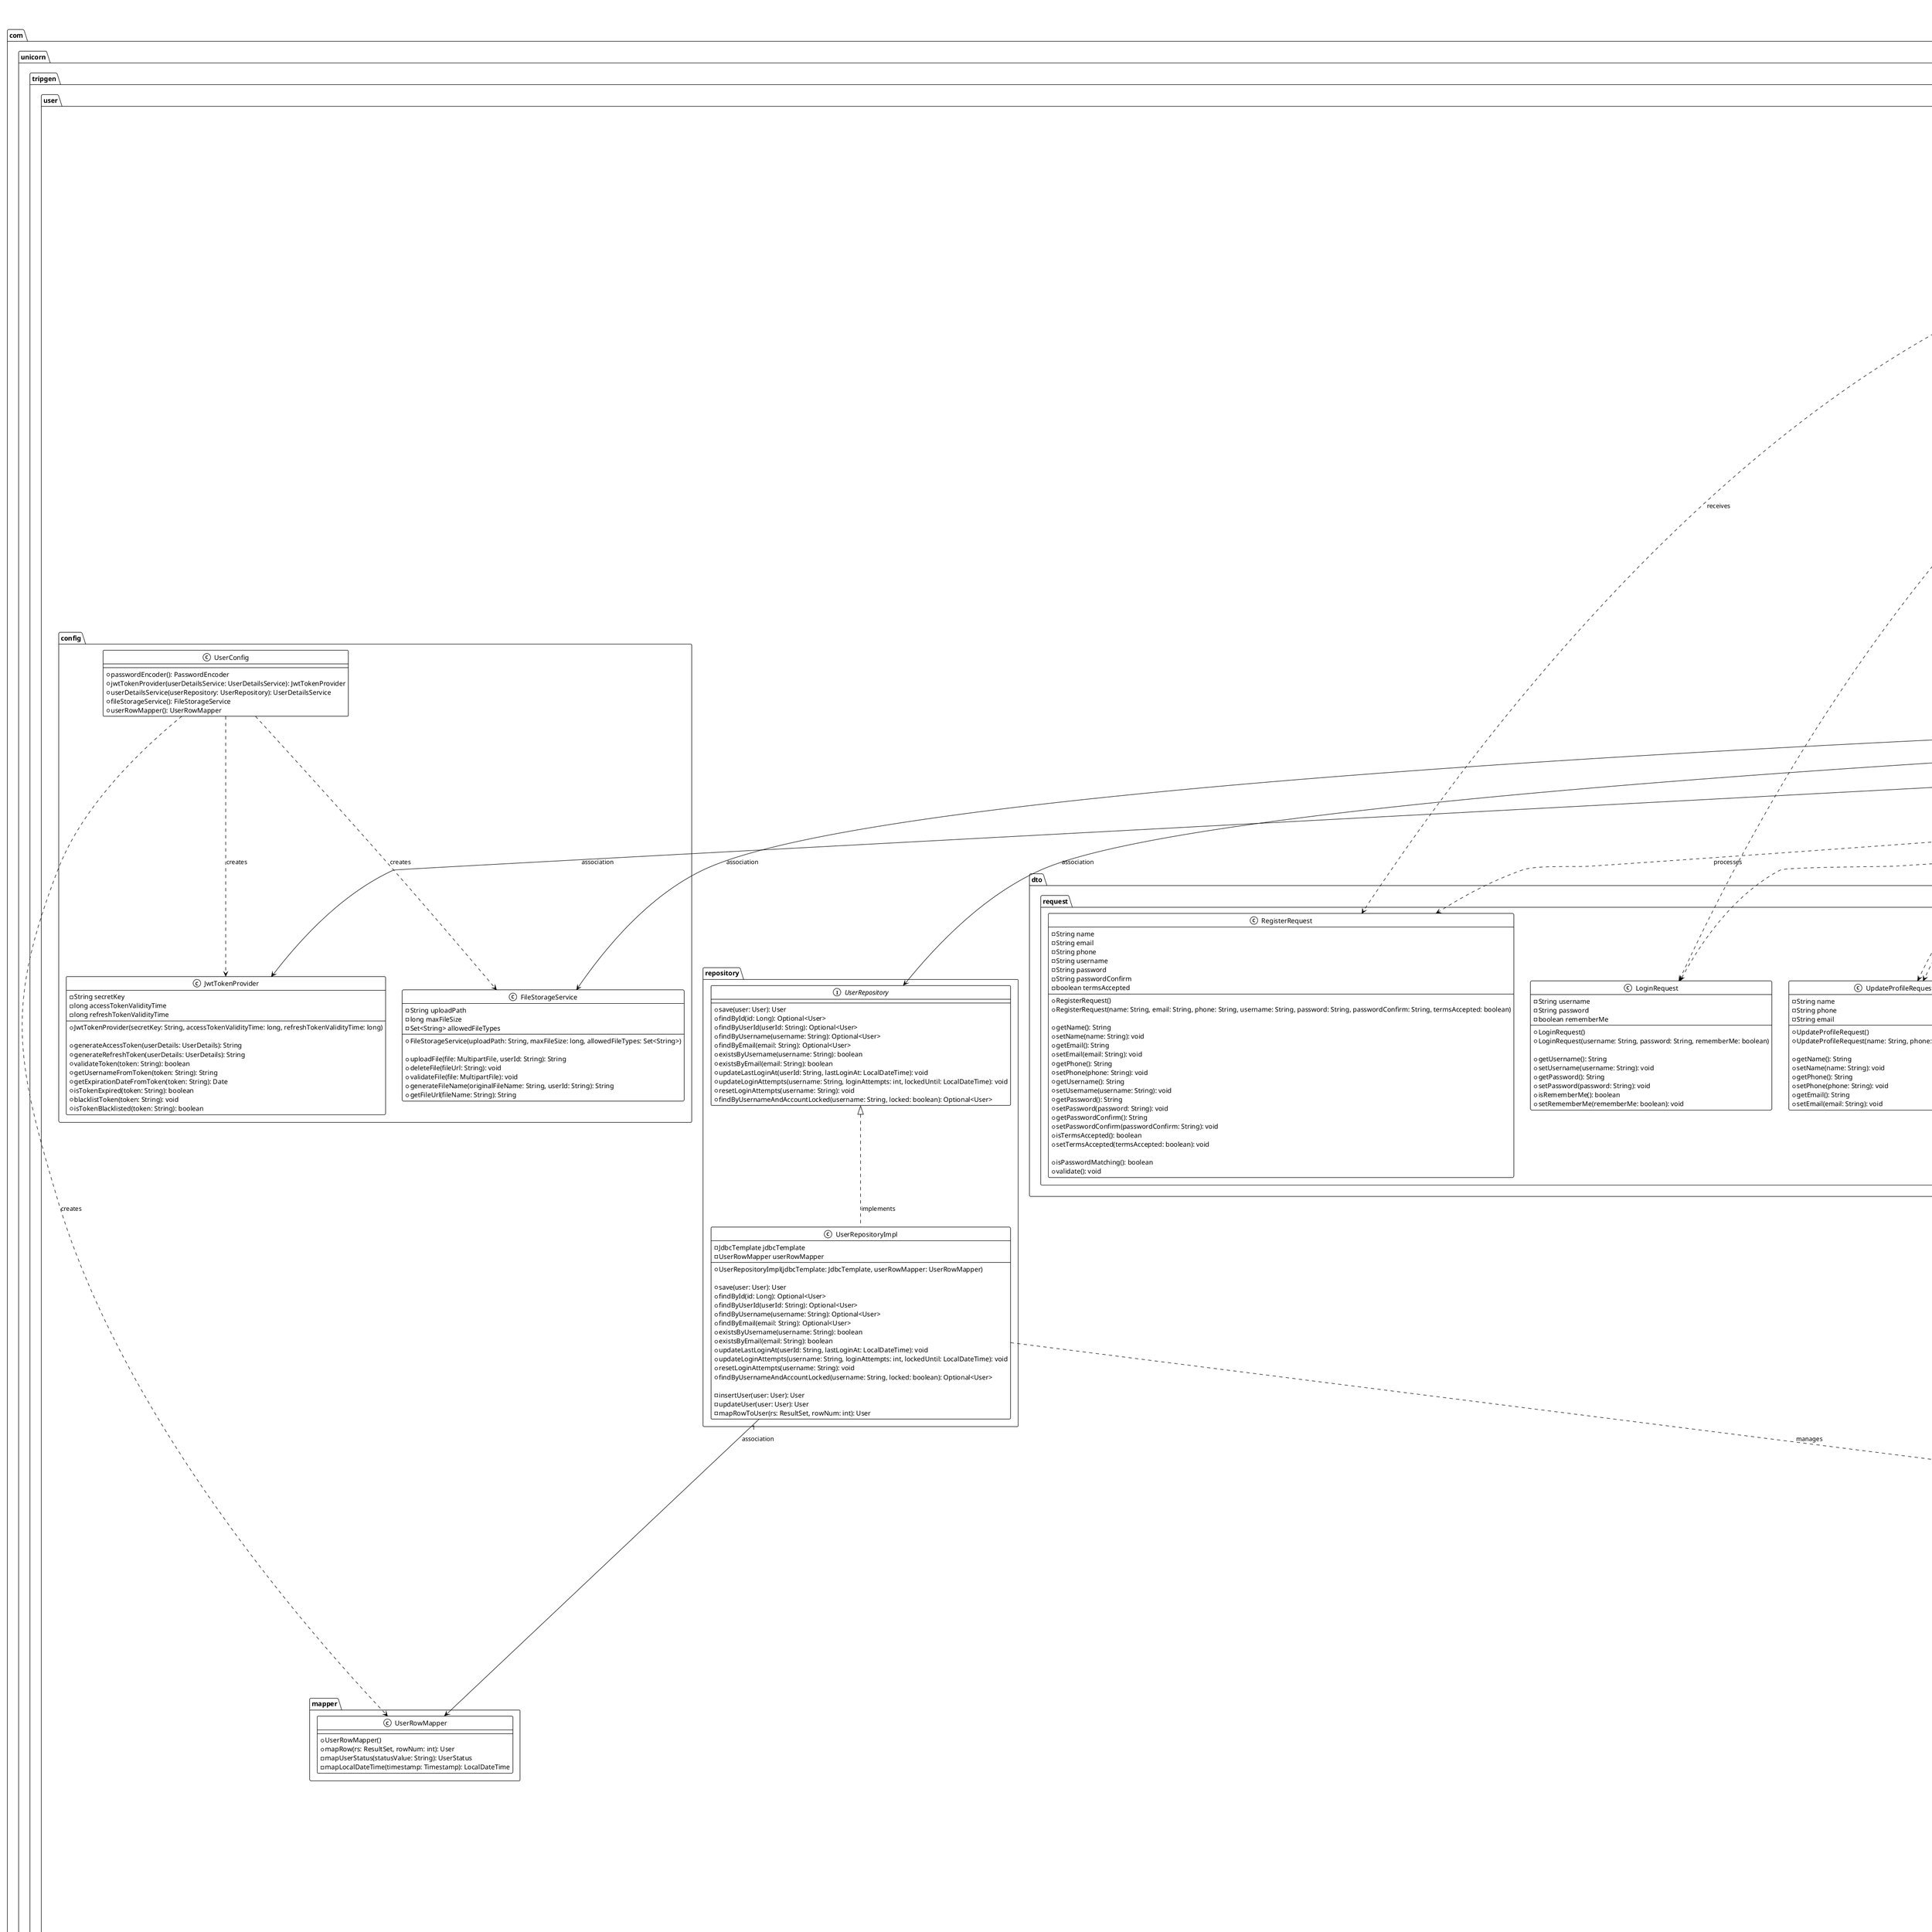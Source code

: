 @startuml
!theme mono

title User 서비스 클래스 설계서 (Layered Architecture)

' ======================================
' Layered Architecture Packages
' ======================================
package "com.unicorn.tripgen.user.controller" {
    class UserController {
        -UserService userService
        +UserController(userService: UserService)
        
        ' Authentication APIs
        +registerUser(request: RegisterRequest): ResponseEntity<ApiResponse<RegisterResponse>>
        +loginUser(request: LoginRequest): ResponseEntity<ApiResponse<LoginResponse>>
        +logoutUser(request: HttpServletRequest): ResponseEntity<ApiResponse<String>>
        +checkUsername(username: String): ResponseEntity<ApiResponse<UsernameCheckResponse>>
        +checkEmail(email: String): ResponseEntity<ApiResponse<EmailCheckResponse>>
        
        ' Profile APIs
        +getProfile(authentication: Authentication): ResponseEntity<ApiResponse<UserProfile>>
        +updateProfile(request: UpdateProfileRequest, authentication: Authentication): ResponseEntity<ApiResponse<UserProfile>>
        +uploadAvatar(file: MultipartFile, authentication: Authentication): ResponseEntity<ApiResponse<AvatarUploadResponse>>
        +changePassword(request: ChangePasswordRequest, authentication: Authentication): ResponseEntity<ApiResponse<String>>
    }
}

package "com.unicorn.tripgen.user.service" {
    interface UserService {
        ' Authentication services
        +register(request: RegisterRequest): RegisterResponse
        +login(request: LoginRequest): LoginResponse
        +logout(token: String): void
        +checkUsernameAvailability(username: String): boolean
        +checkEmailAvailability(email: String): boolean
        
        ' Profile services
        +getProfile(userId: String): UserProfile
        +updateProfile(userId: String, request: UpdateProfileRequest): UserProfile
        +uploadAvatar(userId: String, file: MultipartFile): String
        +changePassword(userId: String, request: ChangePasswordRequest): void
        
        ' User management
        +getUserById(userId: String): User
        +getUserByUsername(username: String): User
        +getUserByEmail(email: String): User
        +isAccountLocked(username: String): boolean
        +updateLoginAttempts(username: String, success: boolean): void
    }
    
    class UserServiceImpl {
        -UserRepository userRepository
        -PasswordEncoder passwordEncoder
        -JwtTokenProvider jwtTokenProvider
        -RedisTemplate<String, Object> redisTemplate
        -FileStorageService fileStorageService
        
        +UserServiceImpl(userRepository: UserRepository, passwordEncoder: PasswordEncoder, jwtTokenProvider: JwtTokenProvider, redisTemplate: RedisTemplate<String, Object>, fileStorageService: FileStorageService)
        
        ' Authentication implementations
        +register(request: RegisterRequest): RegisterResponse
        +login(request: LoginRequest): LoginResponse
        +logout(token: String): void
        +checkUsernameAvailability(username: String): boolean
        +checkEmailAvailability(email: String): boolean
        
        ' Profile implementations
        +getProfile(userId: String): UserProfile
        +updateProfile(userId: String, request: UpdateProfileRequest): UserProfile
        +uploadAvatar(userId: String, file: MultipartFile): String
        +changePassword(userId: String, request: ChangePasswordRequest): void
        
        ' User management implementations
        +getUserById(userId: String): User
        +getUserByUsername(username: String): User
        +getUserByEmail(email: String): User
        +isAccountLocked(username: String): boolean
        +updateLoginAttempts(username: String, success: boolean): void
        
        ' Private helper methods
        -validateRegisterRequest(request: RegisterRequest): void
        -validateLoginRequest(request: LoginRequest): void
        -validateUpdateProfileRequest(request: UpdateProfileRequest): void
        -validatePasswordChangeRequest(request: ChangePasswordRequest): void
        -validateImageFile(file: MultipartFile): void
        -generateTokens(user: User): TokenPair
        -convertToUserProfile(user: User): UserProfile
        -handleFailedLogin(username: String): void
        -resetLoginAttempts(username: String): void
    }
}

package "com.unicorn.tripgen.user.repository" {
    interface UserRepository {
        +save(user: User): User
        +findById(id: Long): Optional<User>
        +findByUserId(userId: String): Optional<User>
        +findByUsername(username: String): Optional<User>
        +findByEmail(email: String): Optional<User>
        +existsByUsername(username: String): boolean
        +existsByEmail(email: String): boolean
        +updateLastLoginAt(userId: String, lastLoginAt: LocalDateTime): void
        +updateLoginAttempts(username: String, loginAttempts: int, lockedUntil: LocalDateTime): void
        +resetLoginAttempts(username: String): void
        +findByUsernameAndAccountLocked(username: String, locked: boolean): Optional<User>
    }
    
    class UserRepositoryImpl {
        -JdbcTemplate jdbcTemplate
        -UserRowMapper userRowMapper
        
        +UserRepositoryImpl(jdbcTemplate: JdbcTemplate, userRowMapper: UserRowMapper)
        
        +save(user: User): User
        +findById(id: Long): Optional<User>
        +findByUserId(userId: String): Optional<User>
        +findByUsername(username: String): Optional<User>
        +findByEmail(email: String): Optional<User>
        +existsByUsername(username: String): boolean
        +existsByEmail(email: String): boolean
        +updateLastLoginAt(userId: String, lastLoginAt: LocalDateTime): void
        +updateLoginAttempts(username: String, loginAttempts: int, lockedUntil: LocalDateTime): void
        +resetLoginAttempts(username: String): void
        +findByUsernameAndAccountLocked(username: String, locked: boolean): Optional<User>
        
        ' Private helper methods
        -insertUser(user: User): User
        -updateUser(user: User): User
        -mapRowToUser(rs: ResultSet, rowNum: int): User
    }
}

package "com.unicorn.tripgen.user.entity" {
    class User {
        -Long id
        -String userId
        -String username
        -String password
        -String name
        -String email
        -String phone
        -String avatarUrl
        -UserStatus status
        -int loginAttempts
        -LocalDateTime lockedUntil
        -LocalDateTime lastLoginAt
        -String createdBy
        -String updatedBy
        -LocalDateTime createdAt
        -LocalDateTime updatedAt
        
        +User()
        +User(username: String, password: String, name: String, email: String, phone: String)
        
        ' Getters and Setters
        +getId(): Long
        +setId(id: Long): void
        +getUserId(): String
        +setUserId(userId: String): void
        +getUsername(): String
        +setUsername(username: String): void
        +getPassword(): String
        +setPassword(password: String): void
        +getName(): String
        +setName(name: String): void
        +getEmail(): String
        +setEmail(email: String): void
        +getPhone(): String
        +setPhone(phone: String): void
        +getAvatarUrl(): String
        +setAvatarUrl(avatarUrl: String): void
        +getStatus(): UserStatus
        +setStatus(status: UserStatus): void
        +getLoginAttempts(): int
        +setLoginAttempts(loginAttempts: int): void
        +getLockedUntil(): LocalDateTime
        +setLockedUntil(lockedUntil: LocalDateTime): void
        +getLastLoginAt(): LocalDateTime
        +setLastLoginAt(lastLoginAt: LocalDateTime): void
        +getCreatedBy(): String
        +setCreatedBy(createdBy: String): void
        +getUpdatedBy(): String
        +setUpdatedBy(updatedBy: String): void
        +getCreatedAt(): LocalDateTime
        +setCreatedAt(createdAt: LocalDateTime): void
        +getUpdatedAt(): LocalDateTime
        +setUpdatedAt(updatedAt: LocalDateTime): void
        
        ' Business methods
        +isAccountLocked(): boolean
        +incrementLoginAttempts(): void
        +resetLoginAttempts(): void
        +lockAccount(lockDurationMinutes: int): void
        +updateLastLogin(): void
        +isActive(): boolean
        +generateUserId(): void
    }
    
    enum UserStatus {
        ACTIVE
        INACTIVE
        SUSPENDED
        LOCKED
        DELETED
    }
}

package "com.unicorn.tripgen.user.dto.request" {
    class RegisterRequest {
        -String name
        -String email
        -String phone
        -String username
        -String password
        -String passwordConfirm
        -boolean termsAccepted
        
        +RegisterRequest()
        +RegisterRequest(name: String, email: String, phone: String, username: String, password: String, passwordConfirm: String, termsAccepted: boolean)
        
        ' Getters and Setters
        +getName(): String
        +setName(name: String): void
        +getEmail(): String
        +setEmail(email: String): void
        +getPhone(): String
        +setPhone(phone: String): void
        +getUsername(): String
        +setUsername(username: String): void
        +getPassword(): String
        +setPassword(password: String): void
        +getPasswordConfirm(): String
        +setPasswordConfirm(passwordConfirm: String): void
        +isTermsAccepted(): boolean
        +setTermsAccepted(termsAccepted: boolean): void
        
        ' Validation methods
        +isPasswordMatching(): boolean
        +validate(): void
    }
    
    class LoginRequest {
        -String username
        -String password
        -boolean rememberMe
        
        +LoginRequest()
        +LoginRequest(username: String, password: String, rememberMe: boolean)
        
        ' Getters and Setters
        +getUsername(): String
        +setUsername(username: String): void
        +getPassword(): String
        +setPassword(password: String): void
        +isRememberMe(): boolean
        +setRememberMe(rememberMe: boolean): void
    }
    
    class UpdateProfileRequest {
        -String name
        -String phone
        -String email
        
        +UpdateProfileRequest()
        +UpdateProfileRequest(name: String, phone: String, email: String)
        
        ' Getters and Setters
        +getName(): String
        +setName(name: String): void
        +getPhone(): String
        +setPhone(phone: String): void
        +getEmail(): String
        +setEmail(email: String): void
    }
    
    class ChangePasswordRequest {
        -String currentPassword
        -String newPassword
        -String newPasswordConfirm
        
        +ChangePasswordRequest()
        +ChangePasswordRequest(currentPassword: String, newPassword: String, newPasswordConfirm: String)
        
        ' Getters and Setters
        +getCurrentPassword(): String
        +setCurrentPassword(currentPassword: String): void
        +getNewPassword(): String
        +setNewPassword(newPassword: String): void
        +getNewPasswordConfirm(): String
        +setNewPasswordConfirm(newPasswordConfirm: String): void
        
        ' Validation methods
        +isNewPasswordMatching(): boolean
    }
}

package "com.unicorn.tripgen.user.dto.response" {
    class RegisterResponse {
        -String userId
        -String username
        -String message
        
        +RegisterResponse()
        +RegisterResponse(userId: String, username: String, message: String)
        
        ' Getters and Setters
        +getUserId(): String
        +setUserId(userId: String): void
        +getUsername(): String
        +setUsername(username: String): void
        +getMessage(): String
        +setMessage(message: String): void
    }
    
    class LoginResponse {
        -String accessToken
        -String refreshToken
        -String tokenType
        -int expiresIn
        -UserProfile user
        
        +LoginResponse()
        +LoginResponse(accessToken: String, refreshToken: String, tokenType: String, expiresIn: int, user: UserProfile)
        
        ' Getters and Setters
        +getAccessToken(): String
        +setAccessToken(accessToken: String): void
        +getRefreshToken(): String
        +setRefreshToken(refreshToken: String): void
        +getTokenType(): String
        +setTokenType(tokenType: String): void
        +getExpiresIn(): int
        +setExpiresIn(expiresIn: int): void
        +getUser(): UserProfile
        +setUser(user: UserProfile): void
    }
    
    class UserProfile {
        -String userId
        -String username
        -String name
        -String email
        -String phone
        -String avatarUrl
        -LocalDateTime createdAt
        -LocalDateTime updatedAt
        
        +UserProfile()
        +UserProfile(userId: String, username: String, name: String, email: String, phone: String, avatarUrl: String, createdAt: LocalDateTime, updatedAt: LocalDateTime)
        
        ' Getters and Setters
        +getUserId(): String
        +setUserId(userId: String): void
        +getUsername(): String
        +setUsername(username: String): void
        +getName(): String
        +setName(name: String): void
        +getEmail(): String
        +setEmail(email: String): void
        +getPhone(): String
        +setPhone(phone: String): void
        +getAvatarUrl(): String
        +setAvatarUrl(avatarUrl: String): void
        +getCreatedAt(): LocalDateTime
        +setCreatedAt(createdAt: LocalDateTime): void
        +getUpdatedAt(): LocalDateTime
        +setUpdatedAt(updatedAt: LocalDateTime): void
    }
    
    class UsernameCheckResponse {
        -boolean available
        -String message
        
        +UsernameCheckResponse()
        +UsernameCheckResponse(available: boolean, message: String)
        
        ' Getters and Setters
        +isAvailable(): boolean
        +setAvailable(available: boolean): void
        +getMessage(): String
        +setMessage(message: String): void
    }
    
    class EmailCheckResponse {
        -boolean available
        -String message
        
        +EmailCheckResponse()
        +EmailCheckResponse(available: boolean, message: String)
        
        ' Getters and Setters
        +isAvailable(): boolean
        +setAvailable(available: boolean): void
        +getMessage(): String
        +setMessage(message: String): void
    }
    
    class AvatarUploadResponse {
        -String avatarUrl
        
        +AvatarUploadResponse()
        +AvatarUploadResponse(avatarUrl: String)
        
        ' Getters and Setters
        +getAvatarUrl(): String
        +setAvatarUrl(avatarUrl: String): void
    }
    
    class TokenPair {
        -String accessToken
        -String refreshToken
        -int expiresIn
        
        +TokenPair()
        +TokenPair(accessToken: String, refreshToken: String, expiresIn: int)
        
        ' Getters and Setters
        +getAccessToken(): String
        +setAccessToken(accessToken: String): void
        +getRefreshToken(): String
        +setRefreshToken(refreshToken: String): void
        +getExpiresIn(): int
        +setExpiresIn(expiresIn: int): void
    }
}

package "com.unicorn.tripgen.user.config" {
    class UserConfig {
        +passwordEncoder(): PasswordEncoder
        +jwtTokenProvider(userDetailsService: UserDetailsService): JwtTokenProvider
        +userDetailsService(userRepository: UserRepository): UserDetailsService
        +fileStorageService(): FileStorageService
        +userRowMapper(): UserRowMapper
    }
    
    class JwtTokenProvider {
        -String secretKey
        -long accessTokenValidityTime
        -long refreshTokenValidityTime
        
        +JwtTokenProvider(secretKey: String, accessTokenValidityTime: long, refreshTokenValidityTime: long)
        
        +generateAccessToken(userDetails: UserDetails): String
        +generateRefreshToken(userDetails: UserDetails): String
        +validateToken(token: String): boolean
        +getUsernameFromToken(token: String): String
        +getExpirationDateFromToken(token: String): Date
        +isTokenExpired(token: String): boolean
        +blacklistToken(token: String): void
        +isTokenBlacklisted(token: String): boolean
    }
    
    class FileStorageService {
        -String uploadPath
        -long maxFileSize
        -Set<String> allowedFileTypes
        
        +FileStorageService(uploadPath: String, maxFileSize: long, allowedFileTypes: Set<String>)
        
        +uploadFile(file: MultipartFile, userId: String): String
        +deleteFile(fileUrl: String): void
        +validateFile(file: MultipartFile): void
        +generateFileName(originalFileName: String, userId: String): String
        +getFileUrl(fileName: String): String
    }
}

package "com.unicorn.tripgen.user.mapper" {
    class UserRowMapper {
        +UserRowMapper()
        +mapRow(rs: ResultSet, rowNum: int): User
        -mapUserStatus(statusValue: String): UserStatus
        -mapLocalDateTime(timestamp: Timestamp): LocalDateTime
    }
}

' ======================================
' Common Components (Referenced from common-base.puml)
' ======================================

' ======================================
' Layered Architecture Relationships
' ======================================

' Controller Layer Relationships
' Association (프로퍼티로 보유하는 Service)
UserController --> UserService : "1" association

' Dependency (메서드 파라미터/반환값으로만 사용)
UserController ..> RegisterRequest : receives
UserController ..> LoginRequest : receives
UserController ..> UpdateProfileRequest : receives
UserController ..> ChangePasswordRequest : receives
UserController ..> RegisterResponse : creates
UserController ..> LoginResponse : creates
UserController ..> UserProfile : creates
UserController ..> UsernameCheckResponse : creates
UserController ..> EmailCheckResponse : creates
UserController ..> AvatarUploadResponse : creates

' Service Layer Relationships
' Association (프로퍼티로 보유하는 지속적 관계)
UserServiceImpl --> UserRepository : "1" association
UserServiceImpl --> JwtTokenProvider : "1" association  
UserServiceImpl --> FileStorageService : "1" association

' Realization (인터페이스 구현)
UserService <|.. UserServiceImpl : implements
UserRepository <|.. UserRepositoryImpl : implements

' Dependency (메서드 내에서만 사용하는 일시적 관계)
UserServiceImpl ..> User : manages
UserServiceImpl ..> RegisterRequest : processes
UserServiceImpl ..> LoginRequest : processes
UserServiceImpl ..> UpdateProfileRequest : processes
UserServiceImpl ..> ChangePasswordRequest : processes
UserServiceImpl ..> RegisterResponse : creates
UserServiceImpl ..> LoginResponse : creates
UserServiceImpl ..> UserProfile : creates
UserServiceImpl ..> TokenPair : creates

' Repository Layer Relationships
' Association (프로퍼티로 보유)
UserRepositoryImpl --> UserRowMapper : "1" association

' Dependency (메서드에서 관리)
UserRepositoryImpl ..> User : manages

' Entity Relationships
' Association (필드로 보유)
User --> UserStatus : "1" association

' Configuration Dependencies (메서드 내에서 생성)
UserConfig ..> JwtTokenProvider : creates
UserConfig ..> FileStorageService : creates
UserConfig ..> UserRowMapper : creates

' Common Component Usage - Generalization (상속)
User --|> BaseAuditEntity : extends
RegisterResponse --|> BaseResponse : extends
LoginResponse --|> BaseResponse : extends
UserProfile --|> BaseResponse : extends
UsernameCheckResponse --|> BaseResponse : extends
EmailCheckResponse --|> BaseResponse : extends
AvatarUploadResponse --|> BaseResponse : extends

' Utility Dependencies (메서드 내에서만 사용)
UserServiceImpl ..> ValidationUtils : uses
UserServiceImpl ..> SecurityUtils : uses
UserServiceImpl ..> DateUtils : uses
UserServiceImpl ..> StringUtils : uses

' Exception Dependencies (메서드 내에서 생성하여 throw)
UserServiceImpl ..> BusinessException : throws
UserServiceImpl ..> ValidationException : throws
UserServiceImpl ..> UnauthorizedException : throws
UserServiceImpl ..> NotFoundException : throws

@enduml